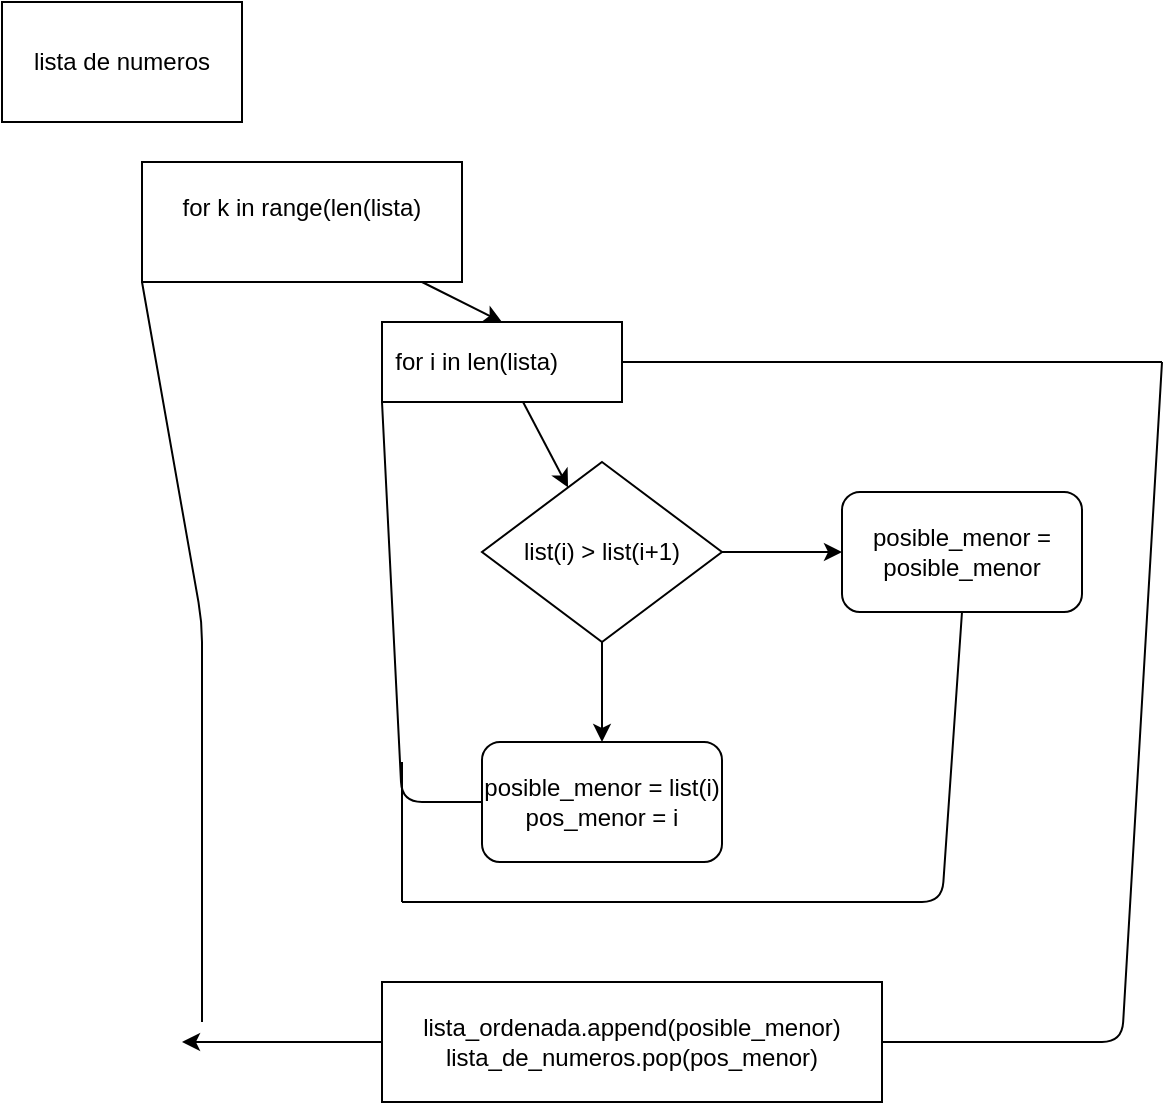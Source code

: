<mxfile>
    <diagram id="OsbHvIJcefl5pY0ax4CW" name="Página-1">
        <mxGraphModel dx="643" dy="536" grid="1" gridSize="10" guides="1" tooltips="1" connect="1" arrows="1" fold="1" page="1" pageScale="1" pageWidth="827" pageHeight="1169" math="0" shadow="0">
            <root>
                <mxCell id="0"/>
                <mxCell id="1" parent="0"/>
                <mxCell id="2" value="lista de numeros" style="rounded=0;whiteSpace=wrap;html=1;" parent="1" vertex="1">
                    <mxGeometry x="60" y="20" width="120" height="60" as="geometry"/>
                </mxCell>
                <mxCell id="6" value="" style="edgeStyle=none;html=1;" parent="1" source="4" target="5" edge="1">
                    <mxGeometry relative="1" as="geometry"/>
                </mxCell>
                <mxCell id="8" value="" style="edgeStyle=none;html=1;" parent="1" source="4" target="7" edge="1">
                    <mxGeometry relative="1" as="geometry"/>
                </mxCell>
                <mxCell id="4" value="list(i) &amp;gt; list(i+1)" style="rhombus;whiteSpace=wrap;html=1;" parent="1" vertex="1">
                    <mxGeometry x="300" y="250" width="120" height="90" as="geometry"/>
                </mxCell>
                <mxCell id="5" value="posible_menor = list(i)&lt;div&gt;pos_menor = i&lt;/div&gt;" style="rounded=1;whiteSpace=wrap;html=1;" parent="1" vertex="1">
                    <mxGeometry x="300" y="390" width="120" height="60" as="geometry"/>
                </mxCell>
                <mxCell id="7" value="posible_menor = posible_menor" style="rounded=1;whiteSpace=wrap;html=1;" parent="1" vertex="1">
                    <mxGeometry x="480" y="265" width="120" height="60" as="geometry"/>
                </mxCell>
                <mxCell id="10" value="" style="edgeStyle=none;html=1;" parent="1" source="9" target="4" edge="1">
                    <mxGeometry relative="1" as="geometry"/>
                </mxCell>
                <mxCell id="9" value="for i in len(lista)&lt;span style=&quot;white-space: pre;&quot;&gt;&#x9;&lt;/span&gt;" style="rounded=0;whiteSpace=wrap;html=1;" parent="1" vertex="1">
                    <mxGeometry x="250" y="180" width="120" height="40" as="geometry"/>
                </mxCell>
                <mxCell id="17" style="edgeStyle=none;html=1;" parent="1" source="13" edge="1">
                    <mxGeometry relative="1" as="geometry">
                        <mxPoint x="150" y="540" as="targetPoint"/>
                    </mxGeometry>
                </mxCell>
                <mxCell id="13" value="lista_ordenada.append(posible_menor)&lt;div&gt;lista_de_numeros.pop(pos_menor)&lt;/div&gt;" style="rounded=0;whiteSpace=wrap;html=1;" parent="1" vertex="1">
                    <mxGeometry x="250" y="510" width="250" height="60" as="geometry"/>
                </mxCell>
                <mxCell id="16" style="edgeStyle=none;html=1;entryX=0.5;entryY=0;entryDx=0;entryDy=0;" parent="1" source="15" target="9" edge="1">
                    <mxGeometry relative="1" as="geometry"/>
                </mxCell>
                <mxCell id="15" value="for k in range(len(lista)&lt;div&gt;&lt;br&gt;&lt;/div&gt;" style="rounded=0;whiteSpace=wrap;html=1;" parent="1" vertex="1">
                    <mxGeometry x="130" y="100" width="160" height="60" as="geometry"/>
                </mxCell>
                <mxCell id="20" value="" style="endArrow=none;html=1;entryX=0;entryY=1;entryDx=0;entryDy=0;" parent="1" target="15" edge="1">
                    <mxGeometry width="50" height="50" relative="1" as="geometry">
                        <mxPoint x="160" y="530" as="sourcePoint"/>
                        <mxPoint x="300" y="290" as="targetPoint"/>
                        <Array as="points">
                            <mxPoint x="160" y="330"/>
                        </Array>
                    </mxGeometry>
                </mxCell>
                <mxCell id="22" value="" style="endArrow=none;html=1;exitX=0;exitY=0.5;exitDx=0;exitDy=0;entryX=0;entryY=1;entryDx=0;entryDy=0;" parent="1" source="5" target="9" edge="1">
                    <mxGeometry width="50" height="50" relative="1" as="geometry">
                        <mxPoint x="250" y="340" as="sourcePoint"/>
                        <mxPoint x="300" y="290" as="targetPoint"/>
                        <Array as="points">
                            <mxPoint x="260" y="420"/>
                        </Array>
                    </mxGeometry>
                </mxCell>
                <mxCell id="23" value="" style="endArrow=none;html=1;exitX=0.5;exitY=1;exitDx=0;exitDy=0;" parent="1" source="7" edge="1">
                    <mxGeometry width="50" height="50" relative="1" as="geometry">
                        <mxPoint x="250" y="340" as="sourcePoint"/>
                        <mxPoint x="260" y="470" as="targetPoint"/>
                        <Array as="points">
                            <mxPoint x="530" y="470"/>
                        </Array>
                    </mxGeometry>
                </mxCell>
                <mxCell id="24" value="" style="endArrow=none;html=1;" parent="1" edge="1">
                    <mxGeometry width="50" height="50" relative="1" as="geometry">
                        <mxPoint x="260" y="470" as="sourcePoint"/>
                        <mxPoint x="260" y="400" as="targetPoint"/>
                    </mxGeometry>
                </mxCell>
                <mxCell id="26" value="" style="endArrow=none;html=1;exitX=1;exitY=0.5;exitDx=0;exitDy=0;" parent="1" source="9" edge="1">
                    <mxGeometry width="50" height="50" relative="1" as="geometry">
                        <mxPoint x="250" y="340" as="sourcePoint"/>
                        <mxPoint x="640" y="200" as="targetPoint"/>
                    </mxGeometry>
                </mxCell>
                <mxCell id="27" value="" style="endArrow=none;html=1;exitX=1;exitY=0.5;exitDx=0;exitDy=0;" parent="1" source="13" edge="1">
                    <mxGeometry width="50" height="50" relative="1" as="geometry">
                        <mxPoint x="250" y="340" as="sourcePoint"/>
                        <mxPoint x="640" y="200" as="targetPoint"/>
                        <Array as="points">
                            <mxPoint x="620" y="540"/>
                        </Array>
                    </mxGeometry>
                </mxCell>
            </root>
        </mxGraphModel>
    </diagram>
</mxfile>